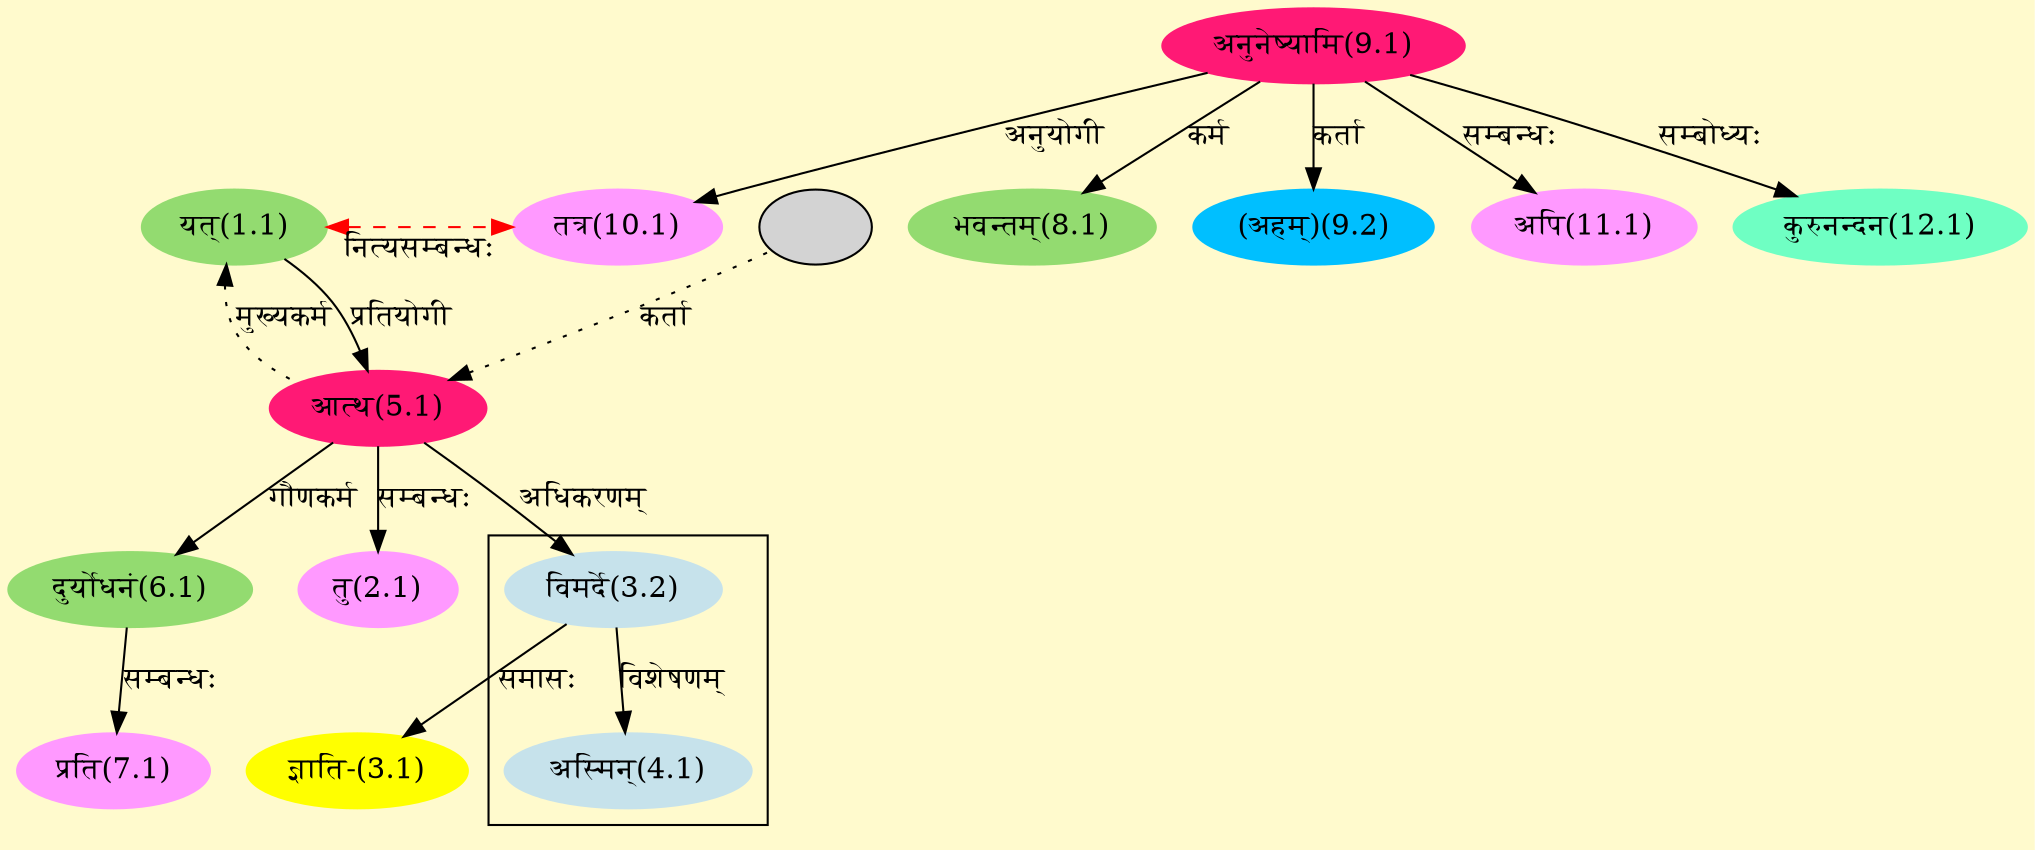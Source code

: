 digraph G{
rankdir=BT;
 compound=true;
 bgcolor="lemonchiffon1";

subgraph cluster_1{
Node4_1 [style=filled, color="#C6E2EB" label = "अस्मिन्(4.1)"]
Node3_2 [style=filled, color="#C6E2EB" label = "विमर्दे(3.2)"]

}
Node1_1 [style=filled, color="#93DB70" label = "यत्(1.1)"]
Node10_1 [style=filled, color="#FF99FF" label = "तत्र(10.1)"]
Node5_1 [style=filled, color="#FF1975" label = "आत्थ(5.1)"]
Node2_1 [style=filled, color="#FF99FF" label = "तु(2.1)"]
Node3_1 [style=filled, color="#FFFF00" label = "ज्ञाति-(3.1)"]
Node3_2 [style=filled, color="#C6E2EB" label = "विमर्दे(3.2)"]
Node0 [style=filled, color="" label = ""]
Node6_1 [style=filled, color="#93DB70" label = "दुर्योधनं(6.1)"]
Node7_1 [style=filled, color="#FF99FF" label = "प्रति(7.1)"]
Node8_1 [style=filled, color="#93DB70" label = "भवन्तम्(8.1)"]
Node9_1 [style=filled, color="#FF1975" label = "अनुनेष्यामि(9.1)"]
Node9_2 [style=filled, color="#00BFFF" label = "(अहम्)(9.2)"]
Node11_1 [style=filled, color="#FF99FF" label = "अपि(11.1)"]
Node12_1 [style=filled, color="#6FFFC3" label = "कुरुनन्दन(12.1)"]
{rank = same; Node1_1; Node10_1;}
/* Start of Relations section */

Node1_1 -> Node10_1 [ style=dashed color="red" label="नित्यसम्बन्धः"  dir="both" ]
Node1_1 -> Node5_1 [ style=dotted label="मुख्यकर्म"  dir="back" ]
Node2_1 -> Node5_1 [  label="सम्बन्धः"  dir="back" ]
Node3_1 -> Node3_2 [  label="समासः"  dir="back" ]
Node3_2 -> Node5_1 [  label="अधिकरणम्"  dir="back" ]
Node4_1 -> Node3_2 [  label="विशेषणम्"  dir="back" ]
Node5_1 -> Node1_1 [  label="प्रतियोगी"  dir="back" ]
Node5_1 -> Node0 [ style=dotted label="कर्ता"  dir="back" ]
Node6_1 -> Node5_1 [  label="गौणकर्म"  dir="back" ]
Node7_1 -> Node6_1 [  label="सम्बन्धः"  dir="back" ]
Node8_1 -> Node9_1 [  label="कर्म"  dir="back" ]
Node9_2 -> Node9_1 [  label="कर्ता"  dir="back" ]
Node10_1 -> Node9_1 [  label="अनुयोगी"  dir="back" ]
Node11_1 -> Node9_1 [  label="सम्बन्धः"  dir="back" ]
Node12_1 -> Node9_1 [  label="सम्बोध्यः"  dir="back" ]
}
